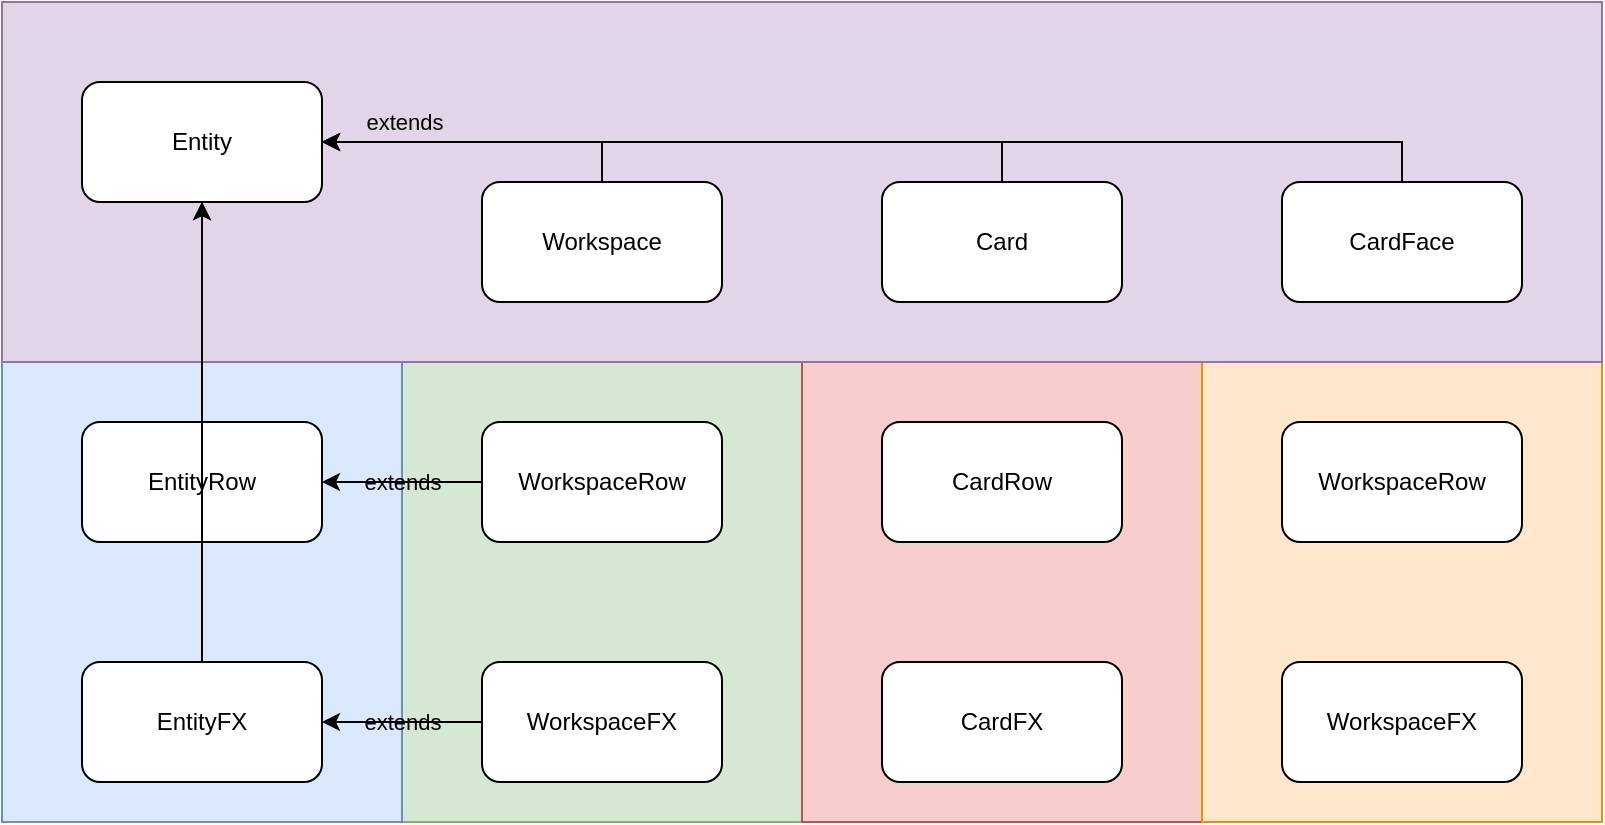 <mxfile version="21.6.5" type="device">
  <diagram name="Page-1" id="30-4BouXEhI8GLFfP879">
    <mxGraphModel dx="1434" dy="764" grid="1" gridSize="10" guides="1" tooltips="1" connect="1" arrows="1" fold="1" page="1" pageScale="1" pageWidth="850" pageHeight="1100" math="0" shadow="0">
      <root>
        <mxCell id="0" />
        <mxCell id="1" parent="0" />
        <mxCell id="8JseklKQ5mCpBVecZhqy-32" value="" style="rounded=0;whiteSpace=wrap;html=1;align=center;fillColor=#d5e8d4;strokeColor=#82b366;" vertex="1" parent="1">
          <mxGeometry x="200" y="180" width="200" height="230" as="geometry" />
        </mxCell>
        <mxCell id="8JseklKQ5mCpBVecZhqy-29" value="" style="rounded=0;whiteSpace=wrap;html=1;align=center;fillColor=#dae8fc;strokeColor=#6c8ebf;" vertex="1" parent="1">
          <mxGeometry y="180" width="200" height="230" as="geometry" />
        </mxCell>
        <mxCell id="8JseklKQ5mCpBVecZhqy-56" value="" style="edgeStyle=orthogonalEdgeStyle;rounded=0;orthogonalLoop=1;jettySize=auto;html=1;" edge="1" parent="1" source="8JseklKQ5mCpBVecZhqy-41" target="8JseklKQ5mCpBVecZhqy-34">
          <mxGeometry relative="1" as="geometry" />
        </mxCell>
        <mxCell id="8JseklKQ5mCpBVecZhqy-41" value="" style="rounded=0;whiteSpace=wrap;html=1;align=center;fillColor=#f8cecc;strokeColor=#b85450;" vertex="1" parent="1">
          <mxGeometry x="400" y="180" width="200" height="230" as="geometry" />
        </mxCell>
        <mxCell id="8JseklKQ5mCpBVecZhqy-46" value="" style="rounded=0;whiteSpace=wrap;html=1;align=center;fillColor=#ffe6cc;strokeColor=#d79b00;" vertex="1" parent="1">
          <mxGeometry x="600" y="180" width="200" height="230" as="geometry" />
        </mxCell>
        <mxCell id="8JseklKQ5mCpBVecZhqy-15" value="" style="rounded=0;whiteSpace=wrap;html=1;align=center;fillColor=#e1d5e7;strokeColor=#9673a6;" vertex="1" parent="1">
          <mxGeometry width="800" height="180" as="geometry" />
        </mxCell>
        <mxCell id="8JseklKQ5mCpBVecZhqy-1" value="Entity" style="rounded=1;whiteSpace=wrap;html=1;" vertex="1" parent="1">
          <mxGeometry x="40" y="40" width="120" height="60" as="geometry" />
        </mxCell>
        <mxCell id="8JseklKQ5mCpBVecZhqy-60" style="edgeStyle=orthogonalEdgeStyle;rounded=0;orthogonalLoop=1;jettySize=auto;html=1;entryX=0.5;entryY=1;entryDx=0;entryDy=0;" edge="1" parent="1" source="8JseklKQ5mCpBVecZhqy-2" target="8JseklKQ5mCpBVecZhqy-1">
          <mxGeometry relative="1" as="geometry" />
        </mxCell>
        <mxCell id="8JseklKQ5mCpBVecZhqy-2" value="EntityRow" style="rounded=1;whiteSpace=wrap;html=1;" vertex="1" parent="1">
          <mxGeometry x="40" y="210" width="120" height="60" as="geometry" />
        </mxCell>
        <mxCell id="8JseklKQ5mCpBVecZhqy-63" style="edgeStyle=orthogonalEdgeStyle;rounded=0;orthogonalLoop=1;jettySize=auto;html=1;entryX=0.5;entryY=1;entryDx=0;entryDy=0;" edge="1" parent="1" source="8JseklKQ5mCpBVecZhqy-3" target="8JseklKQ5mCpBVecZhqy-1">
          <mxGeometry relative="1" as="geometry" />
        </mxCell>
        <mxCell id="8JseklKQ5mCpBVecZhqy-3" value="EntityFX" style="rounded=1;whiteSpace=wrap;html=1;" vertex="1" parent="1">
          <mxGeometry x="40" y="330" width="120" height="60" as="geometry" />
        </mxCell>
        <mxCell id="8JseklKQ5mCpBVecZhqy-37" style="edgeStyle=orthogonalEdgeStyle;rounded=0;orthogonalLoop=1;jettySize=auto;html=1;entryX=1;entryY=0.5;entryDx=0;entryDy=0;exitX=0.5;exitY=0;exitDx=0;exitDy=0;" edge="1" parent="1" source="8JseklKQ5mCpBVecZhqy-4" target="8JseklKQ5mCpBVecZhqy-1">
          <mxGeometry relative="1" as="geometry" />
        </mxCell>
        <mxCell id="8JseklKQ5mCpBVecZhqy-4" value="Workspace" style="rounded=1;whiteSpace=wrap;html=1;" vertex="1" parent="1">
          <mxGeometry x="240" y="90" width="120" height="60" as="geometry" />
        </mxCell>
        <mxCell id="8JseklKQ5mCpBVecZhqy-26" value="extends" style="edgeStyle=orthogonalEdgeStyle;rounded=0;orthogonalLoop=1;jettySize=auto;html=1;entryX=1;entryY=0.5;entryDx=0;entryDy=0;labelBackgroundColor=none;" edge="1" parent="1" source="8JseklKQ5mCpBVecZhqy-5" target="8JseklKQ5mCpBVecZhqy-2">
          <mxGeometry relative="1" as="geometry" />
        </mxCell>
        <mxCell id="8JseklKQ5mCpBVecZhqy-5" value="WorkspaceRow" style="rounded=1;whiteSpace=wrap;html=1;" vertex="1" parent="1">
          <mxGeometry x="240" y="210" width="120" height="60" as="geometry" />
        </mxCell>
        <mxCell id="8JseklKQ5mCpBVecZhqy-27" value="extends" style="edgeStyle=orthogonalEdgeStyle;rounded=0;orthogonalLoop=1;jettySize=auto;html=1;entryX=1;entryY=0.5;entryDx=0;entryDy=0;labelBackgroundColor=none;" edge="1" parent="1" source="8JseklKQ5mCpBVecZhqy-6" target="8JseklKQ5mCpBVecZhqy-3">
          <mxGeometry relative="1" as="geometry" />
        </mxCell>
        <mxCell id="8JseklKQ5mCpBVecZhqy-6" value="WorkspaceFX" style="rounded=1;whiteSpace=wrap;html=1;" vertex="1" parent="1">
          <mxGeometry x="240" y="330" width="120" height="60" as="geometry" />
        </mxCell>
        <mxCell id="8JseklKQ5mCpBVecZhqy-33" value="" style="edgeStyle=orthogonalEdgeStyle;rounded=0;orthogonalLoop=1;jettySize=auto;html=1;labelBackgroundColor=none;entryX=1;entryY=0.5;entryDx=0;entryDy=0;exitX=0.5;exitY=0;exitDx=0;exitDy=0;" edge="1" parent="1" source="8JseklKQ5mCpBVecZhqy-34" target="8JseklKQ5mCpBVecZhqy-1">
          <mxGeometry x="-0.006" relative="1" as="geometry">
            <mxPoint x="360" y="190" as="targetPoint" />
            <Array as="points">
              <mxPoint x="500" y="70" />
            </Array>
            <mxPoint as="offset" />
          </mxGeometry>
        </mxCell>
        <mxCell id="8JseklKQ5mCpBVecZhqy-34" value="Card" style="rounded=1;whiteSpace=wrap;html=1;" vertex="1" parent="1">
          <mxGeometry x="440" y="90" width="120" height="60" as="geometry" />
        </mxCell>
        <mxCell id="8JseklKQ5mCpBVecZhqy-35" value="" style="edgeStyle=orthogonalEdgeStyle;rounded=0;orthogonalLoop=1;jettySize=auto;html=1;labelBackgroundColor=none;entryX=1;entryY=0.5;entryDx=0;entryDy=0;exitX=0.5;exitY=0;exitDx=0;exitDy=0;" edge="1" parent="1" source="8JseklKQ5mCpBVecZhqy-36" target="8JseklKQ5mCpBVecZhqy-1">
          <mxGeometry relative="1" as="geometry">
            <mxPoint x="560" y="190" as="targetPoint" />
            <Array as="points">
              <mxPoint x="700" y="70" />
            </Array>
          </mxGeometry>
        </mxCell>
        <mxCell id="8JseklKQ5mCpBVecZhqy-59" value="extends" style="edgeLabel;html=1;align=center;verticalAlign=middle;resizable=0;points=[];labelBackgroundColor=none;" vertex="1" connectable="0" parent="8JseklKQ5mCpBVecZhqy-35">
          <mxGeometry x="0.495" y="3" relative="1" as="geometry">
            <mxPoint x="-101" y="-13" as="offset" />
          </mxGeometry>
        </mxCell>
        <mxCell id="8JseklKQ5mCpBVecZhqy-36" value="CardFace" style="rounded=1;whiteSpace=wrap;html=1;" vertex="1" parent="1">
          <mxGeometry x="640" y="90" width="120" height="60" as="geometry" />
        </mxCell>
        <mxCell id="8JseklKQ5mCpBVecZhqy-44" value="CardRow" style="rounded=1;whiteSpace=wrap;html=1;" vertex="1" parent="1">
          <mxGeometry x="440" y="210" width="120" height="60" as="geometry" />
        </mxCell>
        <mxCell id="8JseklKQ5mCpBVecZhqy-45" value="CardFX" style="rounded=1;whiteSpace=wrap;html=1;" vertex="1" parent="1">
          <mxGeometry x="440" y="330" width="120" height="60" as="geometry" />
        </mxCell>
        <mxCell id="8JseklKQ5mCpBVecZhqy-49" value="WorkspaceRow" style="rounded=1;whiteSpace=wrap;html=1;" vertex="1" parent="1">
          <mxGeometry x="640" y="210" width="120" height="60" as="geometry" />
        </mxCell>
        <mxCell id="8JseklKQ5mCpBVecZhqy-50" value="WorkspaceFX" style="rounded=1;whiteSpace=wrap;html=1;" vertex="1" parent="1">
          <mxGeometry x="640" y="330" width="120" height="60" as="geometry" />
        </mxCell>
      </root>
    </mxGraphModel>
  </diagram>
</mxfile>
